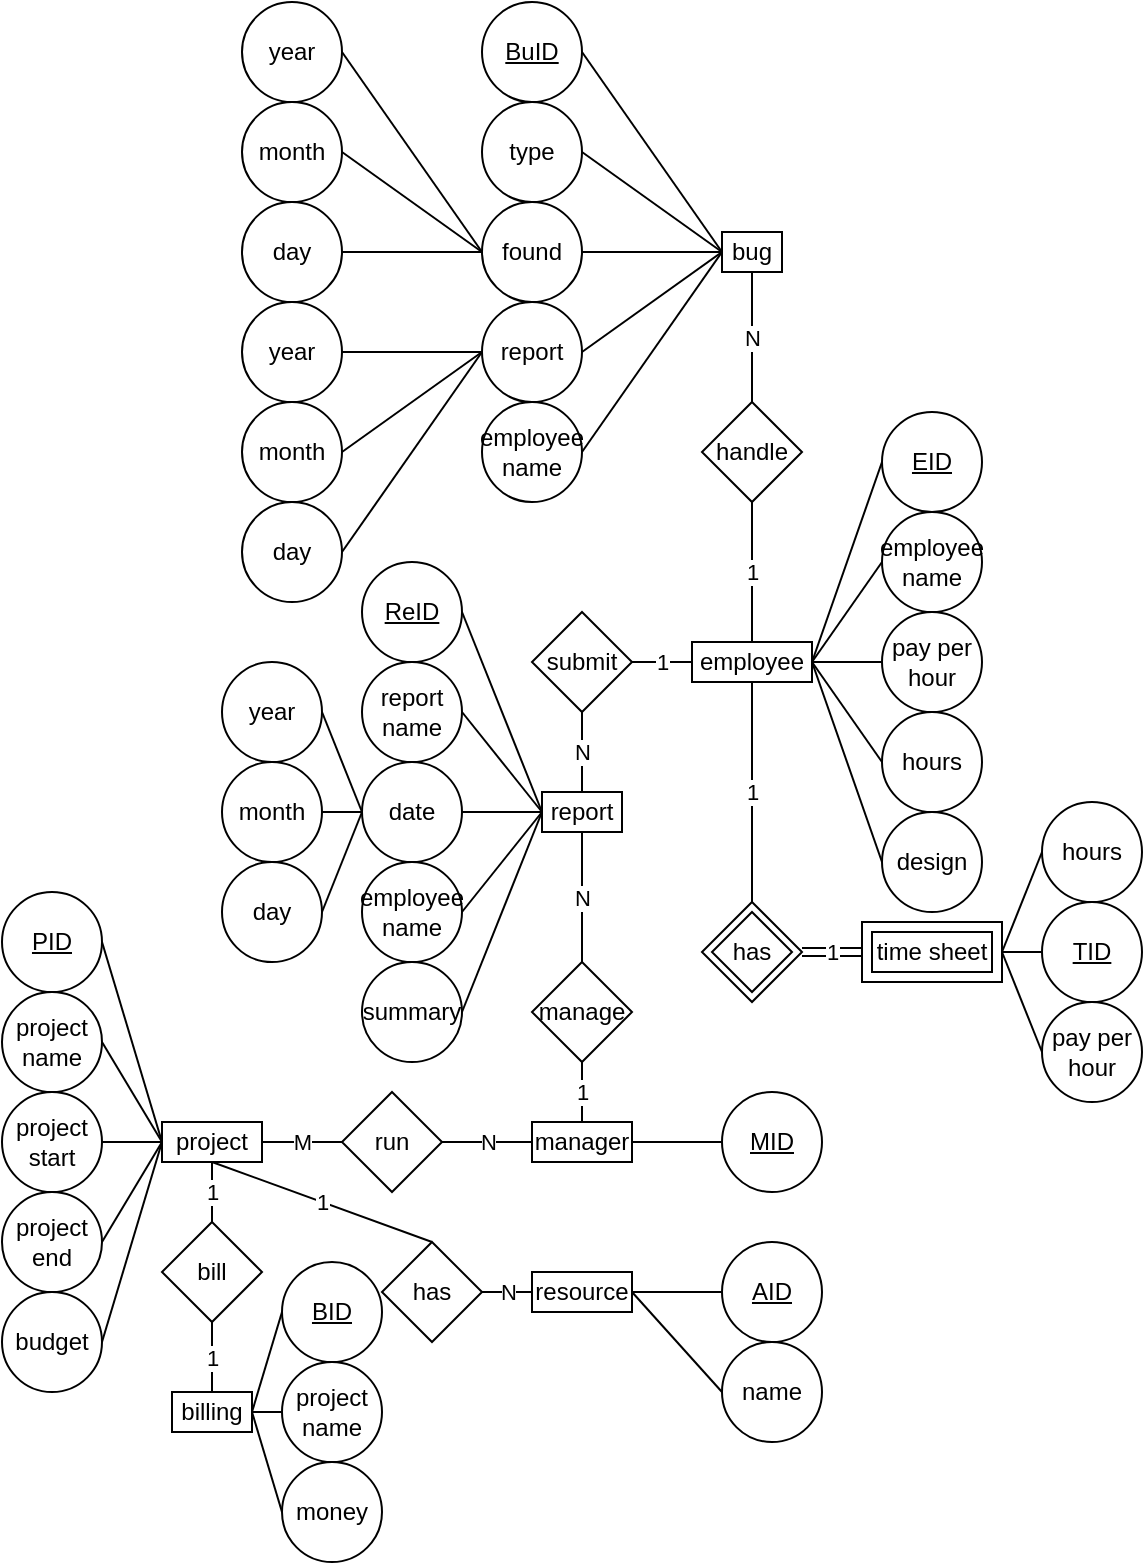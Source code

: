 <mxfile version="15.0.6" type="device"><diagram id="Do-BcHuREfs-9AmpXAao" name="Page-1"><mxGraphModel dx="1730" dy="815" grid="1" gridSize="10" guides="1" tooltips="1" connect="1" arrows="1" fold="1" page="1" pageScale="1" pageWidth="850" pageHeight="1100" math="0" shadow="0"><root><mxCell id="0"/><mxCell id="1" parent="0"/><mxCell id="tXlJSWZbUiYEa49JJYuV-1" value="year" style="ellipse;whiteSpace=wrap;html=1;" parent="1" vertex="1"><mxGeometry x="360" width="50" height="50" as="geometry"/></mxCell><mxCell id="tXlJSWZbUiYEa49JJYuV-2" value="month" style="ellipse;whiteSpace=wrap;html=1;" parent="1" vertex="1"><mxGeometry x="360" y="50" width="50" height="50" as="geometry"/></mxCell><mxCell id="tXlJSWZbUiYEa49JJYuV-3" value="day" style="ellipse;whiteSpace=wrap;html=1;" parent="1" vertex="1"><mxGeometry x="360" y="100" width="50" height="50" as="geometry"/></mxCell><mxCell id="tXlJSWZbUiYEa49JJYuV-4" value="year" style="ellipse;whiteSpace=wrap;html=1;" parent="1" vertex="1"><mxGeometry x="360" y="150" width="50" height="50" as="geometry"/></mxCell><mxCell id="tXlJSWZbUiYEa49JJYuV-5" value="month" style="ellipse;whiteSpace=wrap;html=1;" parent="1" vertex="1"><mxGeometry x="360" y="200" width="50" height="50" as="geometry"/></mxCell><mxCell id="tXlJSWZbUiYEa49JJYuV-6" value="day" style="ellipse;whiteSpace=wrap;html=1;" parent="1" vertex="1"><mxGeometry x="360" y="250" width="50" height="50" as="geometry"/></mxCell><mxCell id="tXlJSWZbUiYEa49JJYuV-10" value="&lt;u&gt;BuID&lt;/u&gt;" style="ellipse;whiteSpace=wrap;html=1;" parent="1" vertex="1"><mxGeometry x="480" width="50" height="50" as="geometry"/></mxCell><mxCell id="tXlJSWZbUiYEa49JJYuV-11" value="type" style="ellipse;whiteSpace=wrap;html=1;" parent="1" vertex="1"><mxGeometry x="480" y="50" width="50" height="50" as="geometry"/></mxCell><mxCell id="tXlJSWZbUiYEa49JJYuV-12" value="found" style="ellipse;whiteSpace=wrap;html=1;" parent="1" vertex="1"><mxGeometry x="480" y="100" width="50" height="50" as="geometry"/></mxCell><mxCell id="tXlJSWZbUiYEa49JJYuV-13" value="report" style="ellipse;whiteSpace=wrap;html=1;" parent="1" vertex="1"><mxGeometry x="480" y="150" width="50" height="50" as="geometry"/></mxCell><mxCell id="tXlJSWZbUiYEa49JJYuV-14" value="employee&lt;br&gt;name" style="ellipse;whiteSpace=wrap;html=1;" parent="1" vertex="1"><mxGeometry x="480" y="200" width="50" height="50" as="geometry"/></mxCell><mxCell id="tXlJSWZbUiYEa49JJYuV-15" value="" style="endArrow=none;html=1;entryX=1;entryY=0.5;entryDx=0;entryDy=0;exitX=0;exitY=0.5;exitDx=0;exitDy=0;" parent="1" source="tXlJSWZbUiYEa49JJYuV-12" target="tXlJSWZbUiYEa49JJYuV-1" edge="1"><mxGeometry width="50" height="50" relative="1" as="geometry"><mxPoint x="400" y="430" as="sourcePoint"/><mxPoint x="450" y="380" as="targetPoint"/></mxGeometry></mxCell><mxCell id="tXlJSWZbUiYEa49JJYuV-16" value="" style="endArrow=none;html=1;entryX=1;entryY=0.5;entryDx=0;entryDy=0;exitX=0;exitY=0.5;exitDx=0;exitDy=0;" parent="1" source="tXlJSWZbUiYEa49JJYuV-12" target="tXlJSWZbUiYEa49JJYuV-2" edge="1"><mxGeometry width="50" height="50" relative="1" as="geometry"><mxPoint x="490" y="175" as="sourcePoint"/><mxPoint x="420" y="35" as="targetPoint"/></mxGeometry></mxCell><mxCell id="tXlJSWZbUiYEa49JJYuV-17" value="" style="endArrow=none;html=1;entryX=1;entryY=0.5;entryDx=0;entryDy=0;exitX=0;exitY=0.5;exitDx=0;exitDy=0;" parent="1" source="tXlJSWZbUiYEa49JJYuV-12" target="tXlJSWZbUiYEa49JJYuV-3" edge="1"><mxGeometry width="50" height="50" relative="1" as="geometry"><mxPoint x="500" y="185" as="sourcePoint"/><mxPoint x="430" y="45" as="targetPoint"/></mxGeometry></mxCell><mxCell id="tXlJSWZbUiYEa49JJYuV-18" value="" style="endArrow=none;html=1;entryX=1;entryY=0.5;entryDx=0;entryDy=0;exitX=0;exitY=0.5;exitDx=0;exitDy=0;" parent="1" source="tXlJSWZbUiYEa49JJYuV-13" target="tXlJSWZbUiYEa49JJYuV-4" edge="1"><mxGeometry width="50" height="50" relative="1" as="geometry"><mxPoint x="510" y="195" as="sourcePoint"/><mxPoint x="440" y="55" as="targetPoint"/></mxGeometry></mxCell><mxCell id="tXlJSWZbUiYEa49JJYuV-19" value="" style="endArrow=none;html=1;entryX=1;entryY=0.5;entryDx=0;entryDy=0;exitX=0;exitY=0.5;exitDx=0;exitDy=0;" parent="1" source="tXlJSWZbUiYEa49JJYuV-13" target="tXlJSWZbUiYEa49JJYuV-5" edge="1"><mxGeometry width="50" height="50" relative="1" as="geometry"><mxPoint x="520" y="205" as="sourcePoint"/><mxPoint x="450" y="65" as="targetPoint"/></mxGeometry></mxCell><mxCell id="tXlJSWZbUiYEa49JJYuV-20" value="" style="endArrow=none;html=1;entryX=1;entryY=0.5;entryDx=0;entryDy=0;exitX=0;exitY=0.5;exitDx=0;exitDy=0;" parent="1" source="tXlJSWZbUiYEa49JJYuV-13" target="tXlJSWZbUiYEa49JJYuV-6" edge="1"><mxGeometry width="50" height="50" relative="1" as="geometry"><mxPoint x="530" y="215" as="sourcePoint"/><mxPoint x="460" y="75" as="targetPoint"/></mxGeometry></mxCell><mxCell id="tXlJSWZbUiYEa49JJYuV-21" value="bug" style="rounded=0;whiteSpace=wrap;html=1;" parent="1" vertex="1"><mxGeometry x="600" y="115" width="30" height="20" as="geometry"/></mxCell><mxCell id="tXlJSWZbUiYEa49JJYuV-22" value="" style="endArrow=none;html=1;entryX=1;entryY=0.5;entryDx=0;entryDy=0;exitX=0;exitY=0.5;exitDx=0;exitDy=0;" parent="1" source="tXlJSWZbUiYEa49JJYuV-21" target="tXlJSWZbUiYEa49JJYuV-10" edge="1"><mxGeometry width="50" height="50" relative="1" as="geometry"><mxPoint x="540" y="225" as="sourcePoint"/><mxPoint x="470" y="85" as="targetPoint"/></mxGeometry></mxCell><mxCell id="tXlJSWZbUiYEa49JJYuV-25" value="" style="endArrow=none;html=1;entryX=1;entryY=0.5;entryDx=0;entryDy=0;exitX=0;exitY=0.5;exitDx=0;exitDy=0;" parent="1" source="tXlJSWZbUiYEa49JJYuV-21" target="tXlJSWZbUiYEa49JJYuV-11" edge="1"><mxGeometry width="50" height="50" relative="1" as="geometry"><mxPoint x="550" y="235" as="sourcePoint"/><mxPoint x="480" y="95" as="targetPoint"/></mxGeometry></mxCell><mxCell id="tXlJSWZbUiYEa49JJYuV-26" value="" style="endArrow=none;html=1;entryX=1;entryY=0.5;entryDx=0;entryDy=0;exitX=0;exitY=0.5;exitDx=0;exitDy=0;" parent="1" source="tXlJSWZbUiYEa49JJYuV-21" target="tXlJSWZbUiYEa49JJYuV-12" edge="1"><mxGeometry width="50" height="50" relative="1" as="geometry"><mxPoint x="560" y="245" as="sourcePoint"/><mxPoint x="490" y="105" as="targetPoint"/></mxGeometry></mxCell><mxCell id="tXlJSWZbUiYEa49JJYuV-27" value="" style="endArrow=none;html=1;entryX=1;entryY=0.5;entryDx=0;entryDy=0;exitX=0;exitY=0.5;exitDx=0;exitDy=0;" parent="1" source="tXlJSWZbUiYEa49JJYuV-21" target="tXlJSWZbUiYEa49JJYuV-13" edge="1"><mxGeometry width="50" height="50" relative="1" as="geometry"><mxPoint x="570" y="255" as="sourcePoint"/><mxPoint x="500" y="115" as="targetPoint"/></mxGeometry></mxCell><mxCell id="tXlJSWZbUiYEa49JJYuV-28" value="" style="endArrow=none;html=1;entryX=1;entryY=0.5;entryDx=0;entryDy=0;exitX=0;exitY=0.5;exitDx=0;exitDy=0;" parent="1" source="tXlJSWZbUiYEa49JJYuV-21" target="tXlJSWZbUiYEa49JJYuV-14" edge="1"><mxGeometry width="50" height="50" relative="1" as="geometry"><mxPoint x="610" y="150" as="sourcePoint"/><mxPoint x="540" y="185" as="targetPoint"/></mxGeometry></mxCell><mxCell id="tXlJSWZbUiYEa49JJYuV-29" value="handle" style="rhombus;whiteSpace=wrap;html=1;" parent="1" vertex="1"><mxGeometry x="590" y="200" width="50" height="50" as="geometry"/></mxCell><mxCell id="tXlJSWZbUiYEa49JJYuV-30" value="N" style="endArrow=none;html=1;entryX=0.5;entryY=0;entryDx=0;entryDy=0;exitX=0.5;exitY=1;exitDx=0;exitDy=0;" parent="1" source="tXlJSWZbUiYEa49JJYuV-21" target="tXlJSWZbUiYEa49JJYuV-29" edge="1"><mxGeometry width="50" height="50" relative="1" as="geometry"><mxPoint x="620" y="160" as="sourcePoint"/><mxPoint x="550" y="195" as="targetPoint"/></mxGeometry></mxCell><mxCell id="tXlJSWZbUiYEa49JJYuV-31" value="employee" style="rounded=0;whiteSpace=wrap;html=1;" parent="1" vertex="1"><mxGeometry x="585" y="320" width="60" height="20" as="geometry"/></mxCell><mxCell id="tXlJSWZbUiYEa49JJYuV-32" value="1" style="endArrow=none;html=1;entryX=0.5;entryY=1;entryDx=0;entryDy=0;exitX=0.5;exitY=0;exitDx=0;exitDy=0;" parent="1" source="tXlJSWZbUiYEa49JJYuV-31" target="tXlJSWZbUiYEa49JJYuV-29" edge="1"><mxGeometry width="50" height="50" relative="1" as="geometry"><mxPoint x="400" y="430" as="sourcePoint"/><mxPoint x="450" y="380" as="targetPoint"/></mxGeometry></mxCell><mxCell id="tXlJSWZbUiYEa49JJYuV-33" value="&lt;u&gt;EID&lt;/u&gt;" style="ellipse;whiteSpace=wrap;html=1;" parent="1" vertex="1"><mxGeometry x="680" y="205" width="50" height="50" as="geometry"/></mxCell><mxCell id="tXlJSWZbUiYEa49JJYuV-34" value="employee&lt;br&gt;name" style="ellipse;whiteSpace=wrap;html=1;" parent="1" vertex="1"><mxGeometry x="680" y="255" width="50" height="50" as="geometry"/></mxCell><mxCell id="tXlJSWZbUiYEa49JJYuV-35" value="pay per hour" style="ellipse;whiteSpace=wrap;html=1;" parent="1" vertex="1"><mxGeometry x="680" y="305" width="50" height="50" as="geometry"/></mxCell><mxCell id="tXlJSWZbUiYEa49JJYuV-36" value="hours&lt;span style=&quot;color: rgba(0 , 0 , 0 , 0) ; font-family: monospace ; font-size: 0px&quot;&gt;%3CmxGraphModel%3E%3Croot%3E%3CmxCell%20id%3D%220%22%2F%3E%3CmxCell%20id%3D%221%22%20parent%3D%220%22%2F%3E%3CmxCell%20id%3D%222%22%20value%3D%22employee%26lt%3Bbr%26gt%3Bname%22%20style%3D%22ellipse%3BwhiteSpace%3Dwrap%3Bhtml%3D1%3B%22%20vertex%3D%221%22%20parent%3D%221%22%3E%3CmxGeometry%20x%3D%22760%22%20y%3D%22250%22%20width%3D%2250%22%20height%3D%2250%22%20as%3D%22geometry%22%2F%3E%3C%2FmxCell%3E%3C%2Froot%3E%3C%2FmxGraphModel%3E&lt;/span&gt;" style="ellipse;whiteSpace=wrap;html=1;" parent="1" vertex="1"><mxGeometry x="680" y="355" width="50" height="50" as="geometry"/></mxCell><mxCell id="tXlJSWZbUiYEa49JJYuV-37" value="design" style="ellipse;whiteSpace=wrap;html=1;" parent="1" vertex="1"><mxGeometry x="680" y="405" width="50" height="50" as="geometry"/></mxCell><mxCell id="tXlJSWZbUiYEa49JJYuV-38" value="" style="endArrow=none;html=1;entryX=0;entryY=0.5;entryDx=0;entryDy=0;exitX=1;exitY=0.5;exitDx=0;exitDy=0;" parent="1" source="tXlJSWZbUiYEa49JJYuV-31" target="tXlJSWZbUiYEa49JJYuV-33" edge="1"><mxGeometry width="50" height="50" relative="1" as="geometry"><mxPoint x="400" y="430" as="sourcePoint"/><mxPoint x="450" y="380" as="targetPoint"/></mxGeometry></mxCell><mxCell id="tXlJSWZbUiYEa49JJYuV-39" value="" style="endArrow=none;html=1;entryX=0;entryY=0.5;entryDx=0;entryDy=0;exitX=1;exitY=0.5;exitDx=0;exitDy=0;" parent="1" source="tXlJSWZbUiYEa49JJYuV-31" target="tXlJSWZbUiYEa49JJYuV-34" edge="1"><mxGeometry width="50" height="50" relative="1" as="geometry"><mxPoint x="655" y="340" as="sourcePoint"/><mxPoint x="770" y="235" as="targetPoint"/></mxGeometry></mxCell><mxCell id="tXlJSWZbUiYEa49JJYuV-40" value="" style="endArrow=none;html=1;entryX=0;entryY=0.5;entryDx=0;entryDy=0;exitX=1;exitY=0.5;exitDx=0;exitDy=0;" parent="1" source="tXlJSWZbUiYEa49JJYuV-31" target="tXlJSWZbUiYEa49JJYuV-35" edge="1"><mxGeometry width="50" height="50" relative="1" as="geometry"><mxPoint x="665" y="350" as="sourcePoint"/><mxPoint x="780" y="245" as="targetPoint"/></mxGeometry></mxCell><mxCell id="tXlJSWZbUiYEa49JJYuV-41" value="" style="endArrow=none;html=1;entryX=0;entryY=0.5;entryDx=0;entryDy=0;exitX=1;exitY=0.5;exitDx=0;exitDy=0;" parent="1" source="tXlJSWZbUiYEa49JJYuV-31" target="tXlJSWZbUiYEa49JJYuV-36" edge="1"><mxGeometry width="50" height="50" relative="1" as="geometry"><mxPoint x="675" y="360" as="sourcePoint"/><mxPoint x="790" y="255" as="targetPoint"/></mxGeometry></mxCell><mxCell id="tXlJSWZbUiYEa49JJYuV-42" value="" style="endArrow=none;html=1;entryX=0;entryY=0.5;entryDx=0;entryDy=0;exitX=1;exitY=0.5;exitDx=0;exitDy=0;" parent="1" source="tXlJSWZbUiYEa49JJYuV-31" target="tXlJSWZbUiYEa49JJYuV-37" edge="1"><mxGeometry width="50" height="50" relative="1" as="geometry"><mxPoint x="685" y="370" as="sourcePoint"/><mxPoint x="800" y="265" as="targetPoint"/></mxGeometry></mxCell><mxCell id="tXlJSWZbUiYEa49JJYuV-45" value="" style="group" parent="1" vertex="1" connectable="0"><mxGeometry x="590" y="450" width="50" height="50" as="geometry"/></mxCell><mxCell id="tXlJSWZbUiYEa49JJYuV-43" value="" style="rhombus;whiteSpace=wrap;html=1;" parent="tXlJSWZbUiYEa49JJYuV-45" vertex="1"><mxGeometry width="50" height="50" as="geometry"/></mxCell><mxCell id="tXlJSWZbUiYEa49JJYuV-44" value="has" style="rhombus;whiteSpace=wrap;html=1;" parent="tXlJSWZbUiYEa49JJYuV-45" vertex="1"><mxGeometry x="5" y="5" width="40" height="40" as="geometry"/></mxCell><mxCell id="tXlJSWZbUiYEa49JJYuV-46" value="1" style="endArrow=none;html=1;entryX=0.5;entryY=1;entryDx=0;entryDy=0;exitX=0.5;exitY=0;exitDx=0;exitDy=0;" parent="1" source="tXlJSWZbUiYEa49JJYuV-43" target="tXlJSWZbUiYEa49JJYuV-31" edge="1"><mxGeometry width="50" height="50" relative="1" as="geometry"><mxPoint x="400" y="430" as="sourcePoint"/><mxPoint x="450" y="380" as="targetPoint"/></mxGeometry></mxCell><mxCell id="tXlJSWZbUiYEa49JJYuV-49" value="" style="group" parent="1" vertex="1" connectable="0"><mxGeometry x="670" y="460" width="70" height="30" as="geometry"/></mxCell><mxCell id="tXlJSWZbUiYEa49JJYuV-48" value="" style="rounded=0;whiteSpace=wrap;html=1;" parent="tXlJSWZbUiYEa49JJYuV-49" vertex="1"><mxGeometry width="70" height="30" as="geometry"/></mxCell><mxCell id="tXlJSWZbUiYEa49JJYuV-47" value="time sheet" style="rounded=0;whiteSpace=wrap;html=1;" parent="tXlJSWZbUiYEa49JJYuV-49" vertex="1"><mxGeometry x="5" y="5" width="60" height="20" as="geometry"/></mxCell><mxCell id="tXlJSWZbUiYEa49JJYuV-52" value="1" style="shape=link;rounded=0;orthogonalLoop=1;jettySize=auto;html=1;exitX=1;exitY=0.5;exitDx=0;exitDy=0;entryX=0;entryY=0.5;entryDx=0;entryDy=0;" parent="1" source="tXlJSWZbUiYEa49JJYuV-43" target="tXlJSWZbUiYEa49JJYuV-48" edge="1"><mxGeometry relative="1" as="geometry"/></mxCell><mxCell id="tXlJSWZbUiYEa49JJYuV-53" value="hours&lt;span style=&quot;color: rgba(0 , 0 , 0 , 0) ; font-family: monospace ; font-size: 0px&quot;&gt;%3CmxGraphModel%3E%3Croot%3E%3CmxCell%20id%3D%220%22%2F%3E%3CmxCell%20id%3D%221%22%20parent%3D%220%22%2F%3E%3CmxCell%20id%3D%222%22%20value%3D%22employee%26lt%3Bbr%26gt%3Bname%22%20style%3D%22ellipse%3BwhiteSpace%3Dwrap%3Bhtml%3D1%3B%22%20vertex%3D%221%22%20parent%3D%221%22%3E%3CmxGeometry%20x%3D%22760%22%20y%3D%22250%22%20width%3D%2250%22%20height%3D%2250%22%20as%3D%22geometry%22%2F%3E%3C%2FmxCell%3E%3C%2Froot%3E%3C%2FmxGraphModel%3E&lt;/span&gt;" style="ellipse;whiteSpace=wrap;html=1;" parent="1" vertex="1"><mxGeometry x="760" y="400" width="50" height="50" as="geometry"/></mxCell><mxCell id="tXlJSWZbUiYEa49JJYuV-54" value="&lt;u&gt;TID&lt;/u&gt;" style="ellipse;whiteSpace=wrap;html=1;" parent="1" vertex="1"><mxGeometry x="760" y="450" width="50" height="50" as="geometry"/></mxCell><mxCell id="tXlJSWZbUiYEa49JJYuV-55" value="pay per hour" style="ellipse;whiteSpace=wrap;html=1;" parent="1" vertex="1"><mxGeometry x="760" y="500" width="50" height="50" as="geometry"/></mxCell><mxCell id="tXlJSWZbUiYEa49JJYuV-56" value="" style="endArrow=none;html=1;entryX=0;entryY=0.5;entryDx=0;entryDy=0;exitX=1;exitY=0.5;exitDx=0;exitDy=0;" parent="1" source="tXlJSWZbUiYEa49JJYuV-48" target="tXlJSWZbUiYEa49JJYuV-53" edge="1"><mxGeometry width="50" height="50" relative="1" as="geometry"><mxPoint x="400" y="430" as="sourcePoint"/><mxPoint x="450" y="380" as="targetPoint"/></mxGeometry></mxCell><mxCell id="tXlJSWZbUiYEa49JJYuV-57" value="" style="endArrow=none;html=1;entryX=0;entryY=0.5;entryDx=0;entryDy=0;exitX=1;exitY=0.5;exitDx=0;exitDy=0;" parent="1" source="tXlJSWZbUiYEa49JJYuV-48" target="tXlJSWZbUiYEa49JJYuV-54" edge="1"><mxGeometry width="50" height="50" relative="1" as="geometry"><mxPoint x="760" y="515" as="sourcePoint"/><mxPoint x="810" y="465" as="targetPoint"/></mxGeometry></mxCell><mxCell id="tXlJSWZbUiYEa49JJYuV-58" value="" style="endArrow=none;html=1;entryX=0;entryY=0.5;entryDx=0;entryDy=0;exitX=1;exitY=0.5;exitDx=0;exitDy=0;" parent="1" source="tXlJSWZbUiYEa49JJYuV-48" target="tXlJSWZbUiYEa49JJYuV-55" edge="1"><mxGeometry width="50" height="50" relative="1" as="geometry"><mxPoint x="770" y="525" as="sourcePoint"/><mxPoint x="820" y="475" as="targetPoint"/></mxGeometry></mxCell><mxCell id="tXlJSWZbUiYEa49JJYuV-59" value="submit" style="rhombus;whiteSpace=wrap;html=1;" parent="1" vertex="1"><mxGeometry x="505" y="305" width="50" height="50" as="geometry"/></mxCell><mxCell id="tXlJSWZbUiYEa49JJYuV-60" value="1" style="endArrow=none;html=1;entryX=0;entryY=0.5;entryDx=0;entryDy=0;exitX=1;exitY=0.5;exitDx=0;exitDy=0;" parent="1" source="tXlJSWZbUiYEa49JJYuV-59" target="tXlJSWZbUiYEa49JJYuV-31" edge="1"><mxGeometry width="50" height="50" relative="1" as="geometry"><mxPoint x="360" y="430" as="sourcePoint"/><mxPoint x="410" y="380" as="targetPoint"/></mxGeometry></mxCell><mxCell id="tXlJSWZbUiYEa49JJYuV-61" value="report" style="rounded=0;whiteSpace=wrap;html=1;" parent="1" vertex="1"><mxGeometry x="510" y="395" width="40" height="20" as="geometry"/></mxCell><mxCell id="tXlJSWZbUiYEa49JJYuV-62" value="N" style="endArrow=none;html=1;entryX=0.5;entryY=1;entryDx=0;entryDy=0;exitX=0.5;exitY=0;exitDx=0;exitDy=0;" parent="1" source="tXlJSWZbUiYEa49JJYuV-61" target="tXlJSWZbUiYEa49JJYuV-59" edge="1"><mxGeometry width="50" height="50" relative="1" as="geometry"><mxPoint x="360" y="430" as="sourcePoint"/><mxPoint x="410" y="380" as="targetPoint"/></mxGeometry></mxCell><mxCell id="tXlJSWZbUiYEa49JJYuV-63" value="&lt;u&gt;ReID&lt;/u&gt;" style="ellipse;whiteSpace=wrap;html=1;" parent="1" vertex="1"><mxGeometry x="420" y="280" width="50" height="50" as="geometry"/></mxCell><mxCell id="tXlJSWZbUiYEa49JJYuV-64" value="report&lt;br&gt;name" style="ellipse;whiteSpace=wrap;html=1;" parent="1" vertex="1"><mxGeometry x="420" y="330" width="50" height="50" as="geometry"/></mxCell><mxCell id="tXlJSWZbUiYEa49JJYuV-65" value="date" style="ellipse;whiteSpace=wrap;html=1;" parent="1" vertex="1"><mxGeometry x="420" y="380" width="50" height="50" as="geometry"/></mxCell><mxCell id="tXlJSWZbUiYEa49JJYuV-67" value="employee&lt;br&gt;name" style="ellipse;whiteSpace=wrap;html=1;" parent="1" vertex="1"><mxGeometry x="420" y="430" width="50" height="50" as="geometry"/></mxCell><mxCell id="tXlJSWZbUiYEa49JJYuV-68" value="summary" style="ellipse;whiteSpace=wrap;html=1;" parent="1" vertex="1"><mxGeometry x="420" y="480" width="50" height="50" as="geometry"/></mxCell><mxCell id="tXlJSWZbUiYEa49JJYuV-69" value="" style="endArrow=none;html=1;exitX=1;exitY=0.5;exitDx=0;exitDy=0;entryX=0;entryY=0.5;entryDx=0;entryDy=0;" parent="1" source="tXlJSWZbUiYEa49JJYuV-63" target="tXlJSWZbUiYEa49JJYuV-61" edge="1"><mxGeometry width="50" height="50" relative="1" as="geometry"><mxPoint x="360" y="350" as="sourcePoint"/><mxPoint x="410" y="300" as="targetPoint"/></mxGeometry></mxCell><mxCell id="tXlJSWZbUiYEa49JJYuV-70" value="" style="endArrow=none;html=1;exitX=1;exitY=0.5;exitDx=0;exitDy=0;entryX=0;entryY=0.5;entryDx=0;entryDy=0;" parent="1" source="tXlJSWZbUiYEa49JJYuV-64" target="tXlJSWZbUiYEa49JJYuV-61" edge="1"><mxGeometry width="50" height="50" relative="1" as="geometry"><mxPoint x="330" y="280.0" as="sourcePoint"/><mxPoint x="350" y="370" as="targetPoint"/></mxGeometry></mxCell><mxCell id="tXlJSWZbUiYEa49JJYuV-71" value="" style="endArrow=none;html=1;exitX=1;exitY=0.5;exitDx=0;exitDy=0;entryX=0;entryY=0.5;entryDx=0;entryDy=0;" parent="1" source="tXlJSWZbUiYEa49JJYuV-65" target="tXlJSWZbUiYEa49JJYuV-61" edge="1"><mxGeometry width="50" height="50" relative="1" as="geometry"><mxPoint x="340" y="290.0" as="sourcePoint"/><mxPoint x="380" y="390" as="targetPoint"/></mxGeometry></mxCell><mxCell id="tXlJSWZbUiYEa49JJYuV-72" value="" style="endArrow=none;html=1;exitX=1;exitY=0.5;exitDx=0;exitDy=0;entryX=0;entryY=0.5;entryDx=0;entryDy=0;" parent="1" source="tXlJSWZbUiYEa49JJYuV-67" target="tXlJSWZbUiYEa49JJYuV-61" edge="1"><mxGeometry width="50" height="50" relative="1" as="geometry"><mxPoint x="330.0" y="380" as="sourcePoint"/><mxPoint x="370" y="380" as="targetPoint"/></mxGeometry></mxCell><mxCell id="tXlJSWZbUiYEa49JJYuV-73" value="" style="endArrow=none;html=1;exitX=1;exitY=0.5;exitDx=0;exitDy=0;entryX=0;entryY=0.5;entryDx=0;entryDy=0;" parent="1" source="tXlJSWZbUiYEa49JJYuV-68" target="tXlJSWZbUiYEa49JJYuV-61" edge="1"><mxGeometry width="50" height="50" relative="1" as="geometry"><mxPoint x="340.0" y="390" as="sourcePoint"/><mxPoint x="380" y="390" as="targetPoint"/></mxGeometry></mxCell><mxCell id="tXlJSWZbUiYEa49JJYuV-74" value="year" style="ellipse;whiteSpace=wrap;html=1;" parent="1" vertex="1"><mxGeometry x="350" y="330" width="50" height="50" as="geometry"/></mxCell><mxCell id="tXlJSWZbUiYEa49JJYuV-75" value="month" style="ellipse;whiteSpace=wrap;html=1;" parent="1" vertex="1"><mxGeometry x="350" y="380" width="50" height="50" as="geometry"/></mxCell><mxCell id="tXlJSWZbUiYEa49JJYuV-76" value="day" style="ellipse;whiteSpace=wrap;html=1;" parent="1" vertex="1"><mxGeometry x="350" y="430" width="50" height="50" as="geometry"/></mxCell><mxCell id="tXlJSWZbUiYEa49JJYuV-77" value="" style="endArrow=none;html=1;entryX=1;entryY=0.5;entryDx=0;entryDy=0;exitX=0;exitY=0.5;exitDx=0;exitDy=0;" parent="1" source="tXlJSWZbUiYEa49JJYuV-65" target="tXlJSWZbUiYEa49JJYuV-74" edge="1"><mxGeometry width="50" height="50" relative="1" as="geometry"><mxPoint x="340" y="330" as="sourcePoint"/><mxPoint x="390" y="280" as="targetPoint"/></mxGeometry></mxCell><mxCell id="tXlJSWZbUiYEa49JJYuV-78" value="" style="endArrow=none;html=1;entryX=1;entryY=0.5;entryDx=0;entryDy=0;exitX=0;exitY=0.5;exitDx=0;exitDy=0;" parent="1" source="tXlJSWZbUiYEa49JJYuV-65" target="tXlJSWZbUiYEa49JJYuV-75" edge="1"><mxGeometry width="50" height="50" relative="1" as="geometry"><mxPoint x="260" y="380" as="sourcePoint"/><mxPoint x="220" y="280" as="targetPoint"/></mxGeometry></mxCell><mxCell id="tXlJSWZbUiYEa49JJYuV-79" value="" style="endArrow=none;html=1;entryX=1;entryY=0.5;entryDx=0;entryDy=0;exitX=0;exitY=0.5;exitDx=0;exitDy=0;" parent="1" source="tXlJSWZbUiYEa49JJYuV-65" target="tXlJSWZbUiYEa49JJYuV-76" edge="1"><mxGeometry width="50" height="50" relative="1" as="geometry"><mxPoint x="290" y="390" as="sourcePoint"/><mxPoint x="230" y="290" as="targetPoint"/></mxGeometry></mxCell><mxCell id="tXlJSWZbUiYEa49JJYuV-80" value="manage" style="rhombus;whiteSpace=wrap;html=1;" parent="1" vertex="1"><mxGeometry x="505" y="480" width="50" height="50" as="geometry"/></mxCell><mxCell id="tXlJSWZbUiYEa49JJYuV-81" value="N" style="endArrow=none;html=1;entryX=0.5;entryY=1;entryDx=0;entryDy=0;exitX=0.5;exitY=0;exitDx=0;exitDy=0;" parent="1" source="tXlJSWZbUiYEa49JJYuV-80" target="tXlJSWZbUiYEa49JJYuV-61" edge="1"><mxGeometry width="50" height="50" relative="1" as="geometry"><mxPoint x="340" y="470" as="sourcePoint"/><mxPoint x="390" y="420" as="targetPoint"/></mxGeometry></mxCell><mxCell id="tXlJSWZbUiYEa49JJYuV-82" value="manager" style="rounded=0;whiteSpace=wrap;html=1;" parent="1" vertex="1"><mxGeometry x="505" y="560" width="50" height="20" as="geometry"/></mxCell><mxCell id="tXlJSWZbUiYEa49JJYuV-83" value="1" style="endArrow=none;html=1;exitX=0.5;exitY=0;exitDx=0;exitDy=0;entryX=0.5;entryY=1;entryDx=0;entryDy=0;" parent="1" source="tXlJSWZbUiYEa49JJYuV-82" target="tXlJSWZbUiYEa49JJYuV-80" edge="1"><mxGeometry width="50" height="50" relative="1" as="geometry"><mxPoint x="340" y="550" as="sourcePoint"/><mxPoint x="560" y="540" as="targetPoint"/></mxGeometry></mxCell><mxCell id="tXlJSWZbUiYEa49JJYuV-84" value="&lt;u&gt;MID&lt;/u&gt;" style="ellipse;whiteSpace=wrap;html=1;" parent="1" vertex="1"><mxGeometry x="600" y="545" width="50" height="50" as="geometry"/></mxCell><mxCell id="tXlJSWZbUiYEa49JJYuV-85" value="" style="endArrow=none;html=1;entryX=0;entryY=0.5;entryDx=0;entryDy=0;exitX=1;exitY=0.5;exitDx=0;exitDy=0;" parent="1" source="tXlJSWZbUiYEa49JJYuV-82" target="tXlJSWZbUiYEa49JJYuV-84" edge="1"><mxGeometry width="50" height="50" relative="1" as="geometry"><mxPoint x="340" y="550" as="sourcePoint"/><mxPoint x="390" y="500" as="targetPoint"/></mxGeometry></mxCell><mxCell id="tXlJSWZbUiYEa49JJYuV-86" value="has" style="rhombus;whiteSpace=wrap;html=1;" parent="1" vertex="1"><mxGeometry x="430" y="620" width="50" height="50" as="geometry"/></mxCell><mxCell id="tXlJSWZbUiYEa49JJYuV-87" value="1" style="endArrow=none;html=1;entryX=0.5;entryY=1;entryDx=0;entryDy=0;exitX=0.5;exitY=0;exitDx=0;exitDy=0;" parent="1" source="tXlJSWZbUiYEa49JJYuV-86" target="tXlJSWZbUiYEa49JJYuV-98" edge="1"><mxGeometry width="50" height="50" relative="1" as="geometry"><mxPoint x="340" y="450" as="sourcePoint"/><mxPoint x="390" y="400" as="targetPoint"/></mxGeometry></mxCell><mxCell id="tXlJSWZbUiYEa49JJYuV-88" value="resource" style="rounded=0;whiteSpace=wrap;html=1;" parent="1" vertex="1"><mxGeometry x="505" y="635" width="50" height="20" as="geometry"/></mxCell><mxCell id="tXlJSWZbUiYEa49JJYuV-89" value="N" style="endArrow=none;html=1;entryX=1;entryY=0.5;entryDx=0;entryDy=0;exitX=0;exitY=0.5;exitDx=0;exitDy=0;" parent="1" source="tXlJSWZbUiYEa49JJYuV-88" target="tXlJSWZbUiYEa49JJYuV-86" edge="1"><mxGeometry width="50" height="50" relative="1" as="geometry"><mxPoint x="485" y="650" as="sourcePoint"/><mxPoint x="535" y="600" as="targetPoint"/></mxGeometry></mxCell><mxCell id="tXlJSWZbUiYEa49JJYuV-91" value="&lt;u&gt;AID&lt;/u&gt;" style="ellipse;whiteSpace=wrap;html=1;" parent="1" vertex="1"><mxGeometry x="600" y="620" width="50" height="50" as="geometry"/></mxCell><mxCell id="tXlJSWZbUiYEa49JJYuV-93" value="" style="endArrow=none;html=1;exitX=1;exitY=0.5;exitDx=0;exitDy=0;entryX=0;entryY=0.5;entryDx=0;entryDy=0;" parent="1" source="tXlJSWZbUiYEa49JJYuV-88" target="tXlJSWZbUiYEa49JJYuV-91" edge="1"><mxGeometry width="50" height="50" relative="1" as="geometry"><mxPoint x="390" y="600" as="sourcePoint"/><mxPoint x="440" y="550" as="targetPoint"/></mxGeometry></mxCell><mxCell id="tXlJSWZbUiYEa49JJYuV-96" value="run" style="rhombus;whiteSpace=wrap;html=1;" parent="1" vertex="1"><mxGeometry x="410" y="545" width="50" height="50" as="geometry"/></mxCell><mxCell id="tXlJSWZbUiYEa49JJYuV-97" value="N" style="endArrow=none;html=1;entryX=0;entryY=0.5;entryDx=0;entryDy=0;exitX=1;exitY=0.5;exitDx=0;exitDy=0;" parent="1" source="tXlJSWZbUiYEa49JJYuV-96" target="tXlJSWZbUiYEa49JJYuV-82" edge="1"><mxGeometry width="50" height="50" relative="1" as="geometry"><mxPoint x="260" y="590" as="sourcePoint"/><mxPoint x="310" y="540" as="targetPoint"/></mxGeometry></mxCell><mxCell id="tXlJSWZbUiYEa49JJYuV-98" value="project" style="rounded=0;whiteSpace=wrap;html=1;" parent="1" vertex="1"><mxGeometry x="320" y="560" width="50" height="20" as="geometry"/></mxCell><mxCell id="tXlJSWZbUiYEa49JJYuV-99" value="M" style="endArrow=none;html=1;exitX=1;exitY=0.5;exitDx=0;exitDy=0;entryX=0;entryY=0.5;entryDx=0;entryDy=0;" parent="1" source="tXlJSWZbUiYEa49JJYuV-98" target="tXlJSWZbUiYEa49JJYuV-96" edge="1"><mxGeometry width="50" height="50" relative="1" as="geometry"><mxPoint x="390" y="630" as="sourcePoint"/><mxPoint x="380" y="600" as="targetPoint"/></mxGeometry></mxCell><mxCell id="tXlJSWZbUiYEa49JJYuV-101" value="&lt;u&gt;PID&lt;/u&gt;" style="ellipse;whiteSpace=wrap;html=1;" parent="1" vertex="1"><mxGeometry x="240" y="445" width="50" height="50" as="geometry"/></mxCell><mxCell id="tXlJSWZbUiYEa49JJYuV-102" value="project&lt;br&gt;name" style="ellipse;whiteSpace=wrap;html=1;" parent="1" vertex="1"><mxGeometry x="240" y="495" width="50" height="50" as="geometry"/></mxCell><mxCell id="tXlJSWZbUiYEa49JJYuV-103" value="project&lt;br&gt;end" style="ellipse;whiteSpace=wrap;html=1;" parent="1" vertex="1"><mxGeometry x="240" y="595" width="50" height="50" as="geometry"/></mxCell><mxCell id="tXlJSWZbUiYEa49JJYuV-104" value="project&lt;br&gt;start" style="ellipse;whiteSpace=wrap;html=1;" parent="1" vertex="1"><mxGeometry x="240" y="545" width="50" height="50" as="geometry"/></mxCell><mxCell id="tXlJSWZbUiYEa49JJYuV-105" value="budget" style="ellipse;whiteSpace=wrap;html=1;" parent="1" vertex="1"><mxGeometry x="240" y="645" width="50" height="50" as="geometry"/></mxCell><mxCell id="tXlJSWZbUiYEa49JJYuV-106" value="" style="endArrow=none;html=1;exitX=1;exitY=0.5;exitDx=0;exitDy=0;entryX=0;entryY=0.5;entryDx=0;entryDy=0;" parent="1" source="tXlJSWZbUiYEa49JJYuV-101" target="tXlJSWZbUiYEa49JJYuV-98" edge="1"><mxGeometry width="50" height="50" relative="1" as="geometry"><mxPoint x="280" y="660" as="sourcePoint"/><mxPoint x="330" y="610" as="targetPoint"/></mxGeometry></mxCell><mxCell id="tXlJSWZbUiYEa49JJYuV-107" value="" style="endArrow=none;html=1;exitX=1;exitY=0.5;exitDx=0;exitDy=0;entryX=0;entryY=0.5;entryDx=0;entryDy=0;" parent="1" source="tXlJSWZbUiYEa49JJYuV-102" target="tXlJSWZbUiYEa49JJYuV-98" edge="1"><mxGeometry width="50" height="50" relative="1" as="geometry"><mxPoint x="270.0" y="520" as="sourcePoint"/><mxPoint x="330" y="580" as="targetPoint"/></mxGeometry></mxCell><mxCell id="tXlJSWZbUiYEa49JJYuV-108" value="" style="endArrow=none;html=1;exitX=1;exitY=0.5;exitDx=0;exitDy=0;entryX=0;entryY=0.5;entryDx=0;entryDy=0;" parent="1" source="tXlJSWZbUiYEa49JJYuV-104" target="tXlJSWZbUiYEa49JJYuV-98" edge="1"><mxGeometry width="50" height="50" relative="1" as="geometry"><mxPoint x="280.0" y="530" as="sourcePoint"/><mxPoint x="340" y="630" as="targetPoint"/></mxGeometry></mxCell><mxCell id="tXlJSWZbUiYEa49JJYuV-109" value="" style="endArrow=none;html=1;exitX=1;exitY=0.5;exitDx=0;exitDy=0;entryX=0;entryY=0.5;entryDx=0;entryDy=0;" parent="1" source="tXlJSWZbUiYEa49JJYuV-103" target="tXlJSWZbUiYEa49JJYuV-98" edge="1"><mxGeometry width="50" height="50" relative="1" as="geometry"><mxPoint x="290.0" y="540" as="sourcePoint"/><mxPoint x="350" y="640" as="targetPoint"/></mxGeometry></mxCell><mxCell id="tXlJSWZbUiYEa49JJYuV-110" value="" style="endArrow=none;html=1;exitX=1;exitY=0.5;exitDx=0;exitDy=0;entryX=0;entryY=0.5;entryDx=0;entryDy=0;" parent="1" source="tXlJSWZbUiYEa49JJYuV-105" target="tXlJSWZbUiYEa49JJYuV-98" edge="1"><mxGeometry width="50" height="50" relative="1" as="geometry"><mxPoint x="300.0" y="550" as="sourcePoint"/><mxPoint x="360" y="650" as="targetPoint"/></mxGeometry></mxCell><mxCell id="tXlJSWZbUiYEa49JJYuV-111" value="bill" style="rhombus;whiteSpace=wrap;html=1;" parent="1" vertex="1"><mxGeometry x="320" y="610" width="50" height="50" as="geometry"/></mxCell><mxCell id="tXlJSWZbUiYEa49JJYuV-112" value="billing" style="rounded=0;whiteSpace=wrap;html=1;" parent="1" vertex="1"><mxGeometry x="325" y="695" width="40" height="20" as="geometry"/></mxCell><mxCell id="tXlJSWZbUiYEa49JJYuV-114" value="money" style="ellipse;whiteSpace=wrap;html=1;" parent="1" vertex="1"><mxGeometry x="380" y="730" width="50" height="50" as="geometry"/></mxCell><mxCell id="tXlJSWZbUiYEa49JJYuV-115" value="&lt;u&gt;BID&lt;/u&gt;" style="ellipse;whiteSpace=wrap;html=1;" parent="1" vertex="1"><mxGeometry x="380" y="630" width="50" height="50" as="geometry"/></mxCell><mxCell id="tXlJSWZbUiYEa49JJYuV-116" value="project&lt;br&gt;name" style="ellipse;whiteSpace=wrap;html=1;" parent="1" vertex="1"><mxGeometry x="380" y="680" width="50" height="50" as="geometry"/></mxCell><mxCell id="tXlJSWZbUiYEa49JJYuV-117" value="1" style="endArrow=none;html=1;entryX=0.5;entryY=1;entryDx=0;entryDy=0;exitX=0.5;exitY=0;exitDx=0;exitDy=0;" parent="1" source="tXlJSWZbUiYEa49JJYuV-111" target="tXlJSWZbUiYEa49JJYuV-98" edge="1"><mxGeometry width="50" height="50" relative="1" as="geometry"><mxPoint x="280" y="830" as="sourcePoint"/><mxPoint x="330" y="780" as="targetPoint"/></mxGeometry></mxCell><mxCell id="tXlJSWZbUiYEa49JJYuV-118" value="1" style="endArrow=none;html=1;entryX=0.5;entryY=1;entryDx=0;entryDy=0;exitX=0.5;exitY=0;exitDx=0;exitDy=0;" parent="1" source="tXlJSWZbUiYEa49JJYuV-112" target="tXlJSWZbUiYEa49JJYuV-111" edge="1"><mxGeometry width="50" height="50" relative="1" as="geometry"><mxPoint x="280" y="830" as="sourcePoint"/><mxPoint x="330" y="780" as="targetPoint"/></mxGeometry></mxCell><mxCell id="tXlJSWZbUiYEa49JJYuV-122" value="" style="endArrow=none;html=1;exitX=1;exitY=0.5;exitDx=0;exitDy=0;entryX=0;entryY=0.5;entryDx=0;entryDy=0;" parent="1" source="tXlJSWZbUiYEa49JJYuV-112" target="tXlJSWZbUiYEa49JJYuV-115" edge="1"><mxGeometry width="50" height="50" relative="1" as="geometry"><mxPoint x="430" y="760" as="sourcePoint"/><mxPoint x="480" y="710" as="targetPoint"/></mxGeometry></mxCell><mxCell id="tXlJSWZbUiYEa49JJYuV-123" value="" style="endArrow=none;html=1;exitX=1;exitY=0.5;exitDx=0;exitDy=0;entryX=0;entryY=0.5;entryDx=0;entryDy=0;" parent="1" source="tXlJSWZbUiYEa49JJYuV-112" target="tXlJSWZbUiYEa49JJYuV-116" edge="1"><mxGeometry width="50" height="50" relative="1" as="geometry"><mxPoint x="375" y="845" as="sourcePoint"/><mxPoint x="430.0" y="795" as="targetPoint"/></mxGeometry></mxCell><mxCell id="tXlJSWZbUiYEa49JJYuV-124" value="" style="endArrow=none;html=1;exitX=1;exitY=0.5;exitDx=0;exitDy=0;entryX=0;entryY=0.5;entryDx=0;entryDy=0;" parent="1" source="tXlJSWZbUiYEa49JJYuV-112" target="tXlJSWZbUiYEa49JJYuV-114" edge="1"><mxGeometry width="50" height="50" relative="1" as="geometry"><mxPoint x="375" y="845" as="sourcePoint"/><mxPoint x="430.0" y="845" as="targetPoint"/></mxGeometry></mxCell><mxCell id="BeHUT0yEXePxVmR7klcv-1" value="name" style="ellipse;whiteSpace=wrap;html=1;" vertex="1" parent="1"><mxGeometry x="600" y="670" width="50" height="50" as="geometry"/></mxCell><mxCell id="BeHUT0yEXePxVmR7klcv-2" value="" style="endArrow=none;html=1;exitX=0;exitY=0.5;exitDx=0;exitDy=0;entryX=1;entryY=0.5;entryDx=0;entryDy=0;" edge="1" parent="1" source="BeHUT0yEXePxVmR7klcv-1" target="tXlJSWZbUiYEa49JJYuV-88"><mxGeometry width="50" height="50" relative="1" as="geometry"><mxPoint x="440" y="560" as="sourcePoint"/><mxPoint x="490" y="510" as="targetPoint"/></mxGeometry></mxCell></root></mxGraphModel></diagram></mxfile>